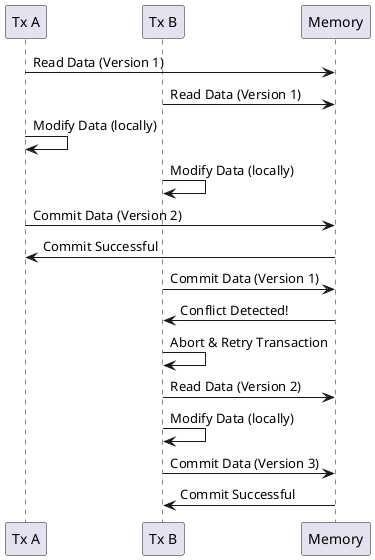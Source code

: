 @startuml

participant "Tx A" as A
participant "Tx B" as B
participant "Memory" as DB

A -> DB: Read Data (Version 1)
B -> DB: Read Data (Version 1)
A -> A: Modify Data (locally)
B -> B: Modify Data (locally)
A -> DB: Commit Data (Version 2)
DB -> A: Commit Successful
B -> DB: Commit Data (Version 1)
DB -> B: Conflict Detected!
B -> B: Abort & Retry Transaction
B -> DB: Read Data (Version 2)
B -> B: Modify Data (locally)
B -> DB: Commit Data (Version 3)
DB -> B: Commit Successful

@enduml
